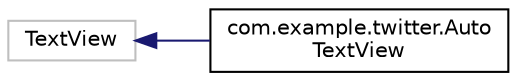 digraph "类继承关系图"
{
  edge [fontname="Helvetica",fontsize="10",labelfontname="Helvetica",labelfontsize="10"];
  node [fontname="Helvetica",fontsize="10",shape=record];
  rankdir="LR";
  Node30 [label="TextView",height=0.2,width=0.4,color="grey75", fillcolor="white", style="filled"];
  Node30 -> Node0 [dir="back",color="midnightblue",fontsize="10",style="solid",fontname="Helvetica"];
  Node0 [label="com.example.twitter.Auto\lTextView",height=0.2,width=0.4,color="black", fillcolor="white", style="filled",URL="$classcom_1_1example_1_1twitter_1_1_auto_text_view.html"];
}
